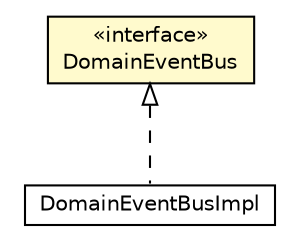 #!/usr/local/bin/dot
#
# Class diagram 
# Generated by UMLGraph version R5_6_6-8-g8d7759 (http://www.umlgraph.org/)
#

digraph G {
	edge [fontname="Helvetica",fontsize=10,labelfontname="Helvetica",labelfontsize=10];
	node [fontname="Helvetica",fontsize=10,shape=plaintext];
	nodesep=0.25;
	ranksep=0.5;
	// org.dayatang.domain.event.DomainEventBusImpl
	c44411 [label=<<table title="org.dayatang.domain.event.DomainEventBusImpl" border="0" cellborder="1" cellspacing="0" cellpadding="2" port="p" href="./DomainEventBusImpl.html">
		<tr><td><table border="0" cellspacing="0" cellpadding="1">
<tr><td align="center" balign="center"> DomainEventBusImpl </td></tr>
		</table></td></tr>
		</table>>, URL="./DomainEventBusImpl.html", fontname="Helvetica", fontcolor="black", fontsize=10.0];
	// org.dayatang.domain.event.DomainEventBus
	c44412 [label=<<table title="org.dayatang.domain.event.DomainEventBus" border="0" cellborder="1" cellspacing="0" cellpadding="2" port="p" bgcolor="lemonChiffon" href="./DomainEventBus.html">
		<tr><td><table border="0" cellspacing="0" cellpadding="1">
<tr><td align="center" balign="center"> &#171;interface&#187; </td></tr>
<tr><td align="center" balign="center"> DomainEventBus </td></tr>
		</table></td></tr>
		</table>>, URL="./DomainEventBus.html", fontname="Helvetica", fontcolor="black", fontsize=10.0];
	//org.dayatang.domain.event.DomainEventBusImpl implements org.dayatang.domain.event.DomainEventBus
	c44412:p -> c44411:p [dir=back,arrowtail=empty,style=dashed];
}

